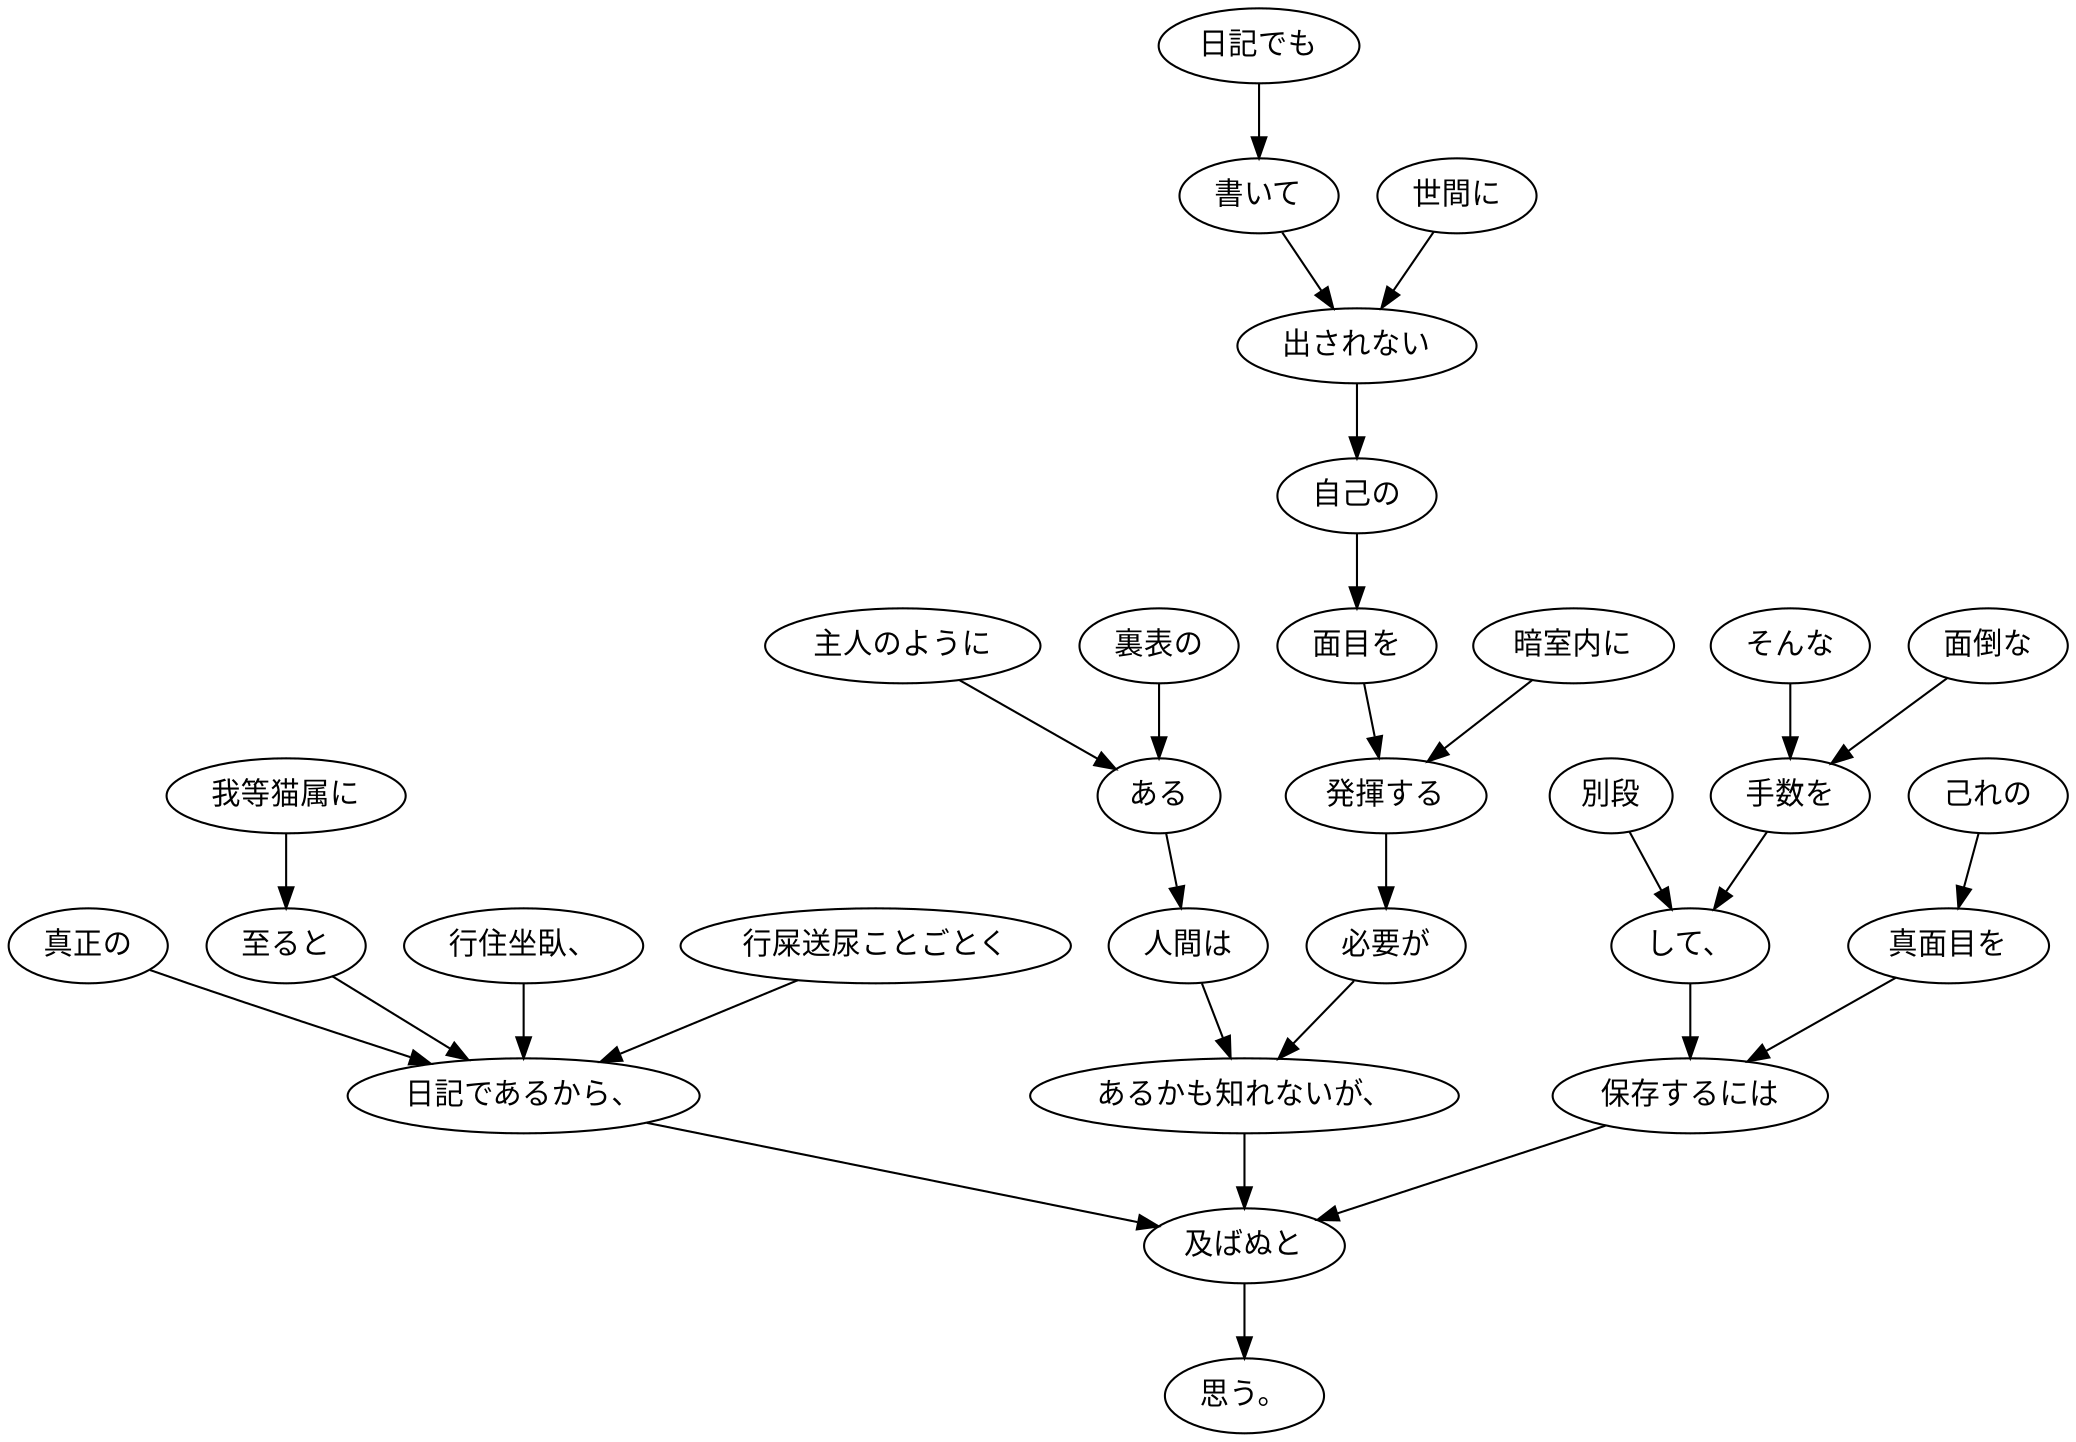 digraph graph494 {
	node0 [label="主人のように"];
	node1 [label="裏表の"];
	node2 [label="ある"];
	node3 [label="人間は"];
	node4 [label="日記でも"];
	node5 [label="書いて"];
	node6 [label="世間に"];
	node7 [label="出されない"];
	node8 [label="自己の"];
	node9 [label="面目を"];
	node10 [label="暗室内に"];
	node11 [label="発揮する"];
	node12 [label="必要が"];
	node13 [label="あるかも知れないが、"];
	node14 [label="我等猫属に"];
	node15 [label="至ると"];
	node16 [label="行住坐臥、"];
	node17 [label="行屎送尿ことごとく"];
	node18 [label="真正の"];
	node19 [label="日記であるから、"];
	node20 [label="別段"];
	node21 [label="そんな"];
	node22 [label="面倒な"];
	node23 [label="手数を"];
	node24 [label="して、"];
	node25 [label="己れの"];
	node26 [label="真面目を"];
	node27 [label="保存するには"];
	node28 [label="及ばぬと"];
	node29 [label="思う。"];
	node0 -> node2;
	node1 -> node2;
	node2 -> node3;
	node3 -> node13;
	node4 -> node5;
	node5 -> node7;
	node6 -> node7;
	node7 -> node8;
	node8 -> node9;
	node9 -> node11;
	node10 -> node11;
	node11 -> node12;
	node12 -> node13;
	node13 -> node28;
	node14 -> node15;
	node15 -> node19;
	node16 -> node19;
	node17 -> node19;
	node18 -> node19;
	node19 -> node28;
	node20 -> node24;
	node21 -> node23;
	node22 -> node23;
	node23 -> node24;
	node24 -> node27;
	node25 -> node26;
	node26 -> node27;
	node27 -> node28;
	node28 -> node29;
}
